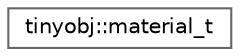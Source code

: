 digraph "Graphical Class Hierarchy"
{
 // LATEX_PDF_SIZE
  bgcolor="transparent";
  edge [fontname=Helvetica,fontsize=10,labelfontname=Helvetica,labelfontsize=10];
  node [fontname=Helvetica,fontsize=10,shape=box,height=0.2,width=0.4];
  rankdir="LR";
  Node0 [id="Node000000",label="tinyobj::material_t",height=0.2,width=0.4,color="grey40", fillcolor="white", style="filled",URL="$structtinyobj_1_1material__t.html",tooltip=" "];
}
